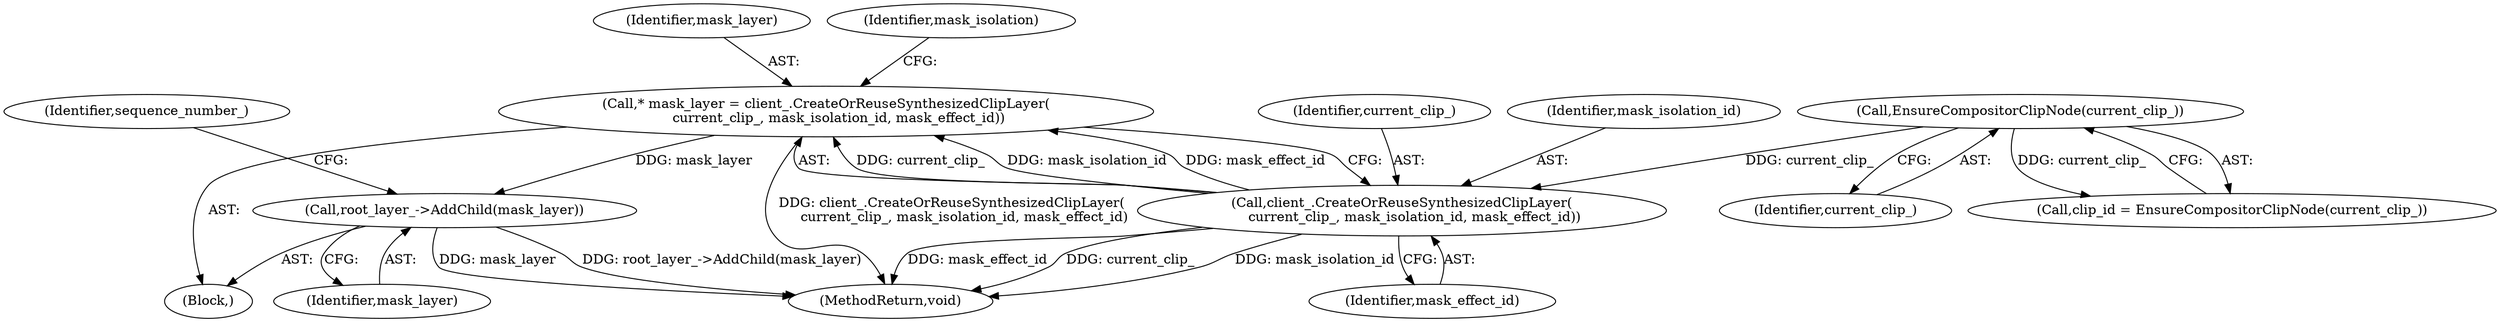 digraph "0_Chrome_f911e11e7f6b5c0d6f5ee694a9871de6619889f7_36@pointer" {
"1000110" [label="(Call,* mask_layer = client_.CreateOrReuseSynthesizedClipLayer(\n      current_clip_, mask_isolation_id, mask_effect_id))"];
"1000112" [label="(Call,client_.CreateOrReuseSynthesizedClipLayer(\n      current_clip_, mask_isolation_id, mask_effect_id))"];
"1000105" [label="(Call,EnsureCompositorClipNode(current_clip_))"];
"1000166" [label="(Call,root_layer_->AddChild(mask_layer))"];
"1000113" [label="(Identifier,current_clip_)"];
"1000166" [label="(Call,root_layer_->AddChild(mask_layer))"];
"1000115" [label="(Identifier,mask_effect_id)"];
"1000114" [label="(Identifier,mask_isolation_id)"];
"1000103" [label="(Call,clip_id = EnsureCompositorClipNode(current_clip_))"];
"1000106" [label="(Identifier,current_clip_)"];
"1000112" [label="(Call,client_.CreateOrReuseSynthesizedClipLayer(\n      current_clip_, mask_isolation_id, mask_effect_id))"];
"1000111" [label="(Identifier,mask_layer)"];
"1000110" [label="(Call,* mask_layer = client_.CreateOrReuseSynthesizedClipLayer(\n      current_clip_, mask_isolation_id, mask_effect_id))"];
"1000101" [label="(Block,)"];
"1000187" [label="(MethodReturn,void)"];
"1000105" [label="(Call,EnsureCompositorClipNode(current_clip_))"];
"1000167" [label="(Identifier,mask_layer)"];
"1000169" [label="(Identifier,sequence_number_)"];
"1000118" [label="(Identifier,mask_isolation)"];
"1000110" -> "1000101"  [label="AST: "];
"1000110" -> "1000112"  [label="CFG: "];
"1000111" -> "1000110"  [label="AST: "];
"1000112" -> "1000110"  [label="AST: "];
"1000118" -> "1000110"  [label="CFG: "];
"1000110" -> "1000187"  [label="DDG: client_.CreateOrReuseSynthesizedClipLayer(\n      current_clip_, mask_isolation_id, mask_effect_id)"];
"1000112" -> "1000110"  [label="DDG: current_clip_"];
"1000112" -> "1000110"  [label="DDG: mask_isolation_id"];
"1000112" -> "1000110"  [label="DDG: mask_effect_id"];
"1000110" -> "1000166"  [label="DDG: mask_layer"];
"1000112" -> "1000115"  [label="CFG: "];
"1000113" -> "1000112"  [label="AST: "];
"1000114" -> "1000112"  [label="AST: "];
"1000115" -> "1000112"  [label="AST: "];
"1000112" -> "1000187"  [label="DDG: mask_isolation_id"];
"1000112" -> "1000187"  [label="DDG: mask_effect_id"];
"1000112" -> "1000187"  [label="DDG: current_clip_"];
"1000105" -> "1000112"  [label="DDG: current_clip_"];
"1000105" -> "1000103"  [label="AST: "];
"1000105" -> "1000106"  [label="CFG: "];
"1000106" -> "1000105"  [label="AST: "];
"1000103" -> "1000105"  [label="CFG: "];
"1000105" -> "1000103"  [label="DDG: current_clip_"];
"1000166" -> "1000101"  [label="AST: "];
"1000166" -> "1000167"  [label="CFG: "];
"1000167" -> "1000166"  [label="AST: "];
"1000169" -> "1000166"  [label="CFG: "];
"1000166" -> "1000187"  [label="DDG: root_layer_->AddChild(mask_layer)"];
"1000166" -> "1000187"  [label="DDG: mask_layer"];
}
